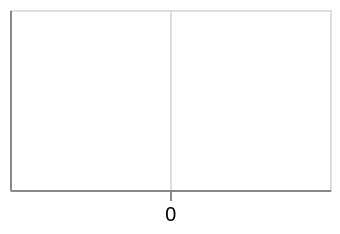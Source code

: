 {
    "data": {"name": "dataset"},
    "width": 160,
    "height": 90,
    "transform": [
      {
        "calculate": "round(datum['Avg Team Value1'])",
        "as": "avg_team_rounded"
      },
      {
        "calculate": "'Average: ' + format(datum['avg_team_rounded'], ',')",
        "as": "average_label"
      },
      {
        "calculate": "length(datum['name']) > 17 ? slice(datum['name'],0,15) + '...' : datum['name']",
        "as": "name_short"
      },
      {
        "calculate": "datum['Value1 TopN LY'] > 0 ? datum['Value1 TopN'] / datum['Value1 TopN LY'] - 1 : 'N/A'",
        "as": "change_last_year"
      },
      {
        "calculate": "format(datum['Value1 TopN'], '.0f')",
        "as": "top_3_formatted"
      },
       {
        "calculate": "datum['change_last_year'] > 0 ? datum['top_3_formatted'] + ' (▲ +' + format(datum['change_last_year'], '.0%') + ' LY)' : datum['change_last_year'] < 0 ? datum['top_3_formatted'] + ' (▼ ' + format(datum['change_last_year'], '.0%') + ' LY)' : datum['top_3_formatted']",
        "as": "Value1 label"
      }
      ],
    "layer": [
      {
        "description": "Last year bar",
        "mark": {
          "type": "bar", 
          "color": "#7D92AE",
          "size": 15
        },
        "encoding": {
          "x": {
            "field": "Value1 TopN LY"}
        }
      },
      {
      "description": "Actual Value1 bar",
      "mark": {
          "type": "bar",
          "color": "#141729", 
          "size": 10
        },
      "encoding": {
          "x": {
            "field": "Value1 TopN"}
        }
      },
      {
        "description": "Average line",
        "mark": {
          "type": "tick", 
          "color": "black"
          },
        "encoding": {
          "x": {
            "field": "Avg Team Value1"
            }
          }
      },
      {
        "description": "Actual label",
        "mark": {
          "type": "text",
          "style": "label",
          "xOffset":25
          },
        "encoding": {
          "text": {
            "field": "Value1 TopN",
            "format": "#,0",
            "formatType": "pbiFormat"
            }
          }
      },
      {
        "description": "Average label",
        "mark": {
          "type": "text", 
          "yOffset": -49,
          "font": "segoe ui light",
          "fontSize": 8,
          "fontWeight": "normal"
          },
        "encoding": {
          "x": {
            "field": "Avg Team Value1"
          },
          "y": {
            "field": ""
          },
          "text": {
            "field": "average_label"
            }
          }
      }
      ],
    "encoding": {
      "y": {
        "field": "name_short",
        "type": "nominal",
        "title": null,
        "sort": {
            "op": "sum", 
            "field": "Value1 TopN",
            "order": "descending"
          },
        "axis": {
          "labelAlign": "left"
        }
      },
      "x": {
        "field": "Value1 TopN",
        "type": "quantitative",
        "axis": {
          "title": null,
          "orient": "bottom",
          "tickCount": 3,
          "labelFontSize": 10,
          "labelExpr": 
          "datum.value < 1000 ? format( datum.value, '#,' ) : datum.value < 1000000 ? format( datum.value/1000, '#,' ) + 'K' : format( datum.value/1000000, '#,' ) + 'M'"}
      },
      "opacity": {
        "condition": {
          "test": {
            "field": "__selected__",
            "equal": "off"
          },
          "value": 0.2
        },
        "value": 1
      },
      "tooltip": [
        {
          "field": "name",
          "title": "name"
        },
        {
          "field": "Value1 label",
          "title": "Value1"
        }
        ]
    },
    "config": {
      "style": {
        "label": {
          "align": "right",
          "baseline": "middle",
          "dx": -3
        }
      }
    }
  }